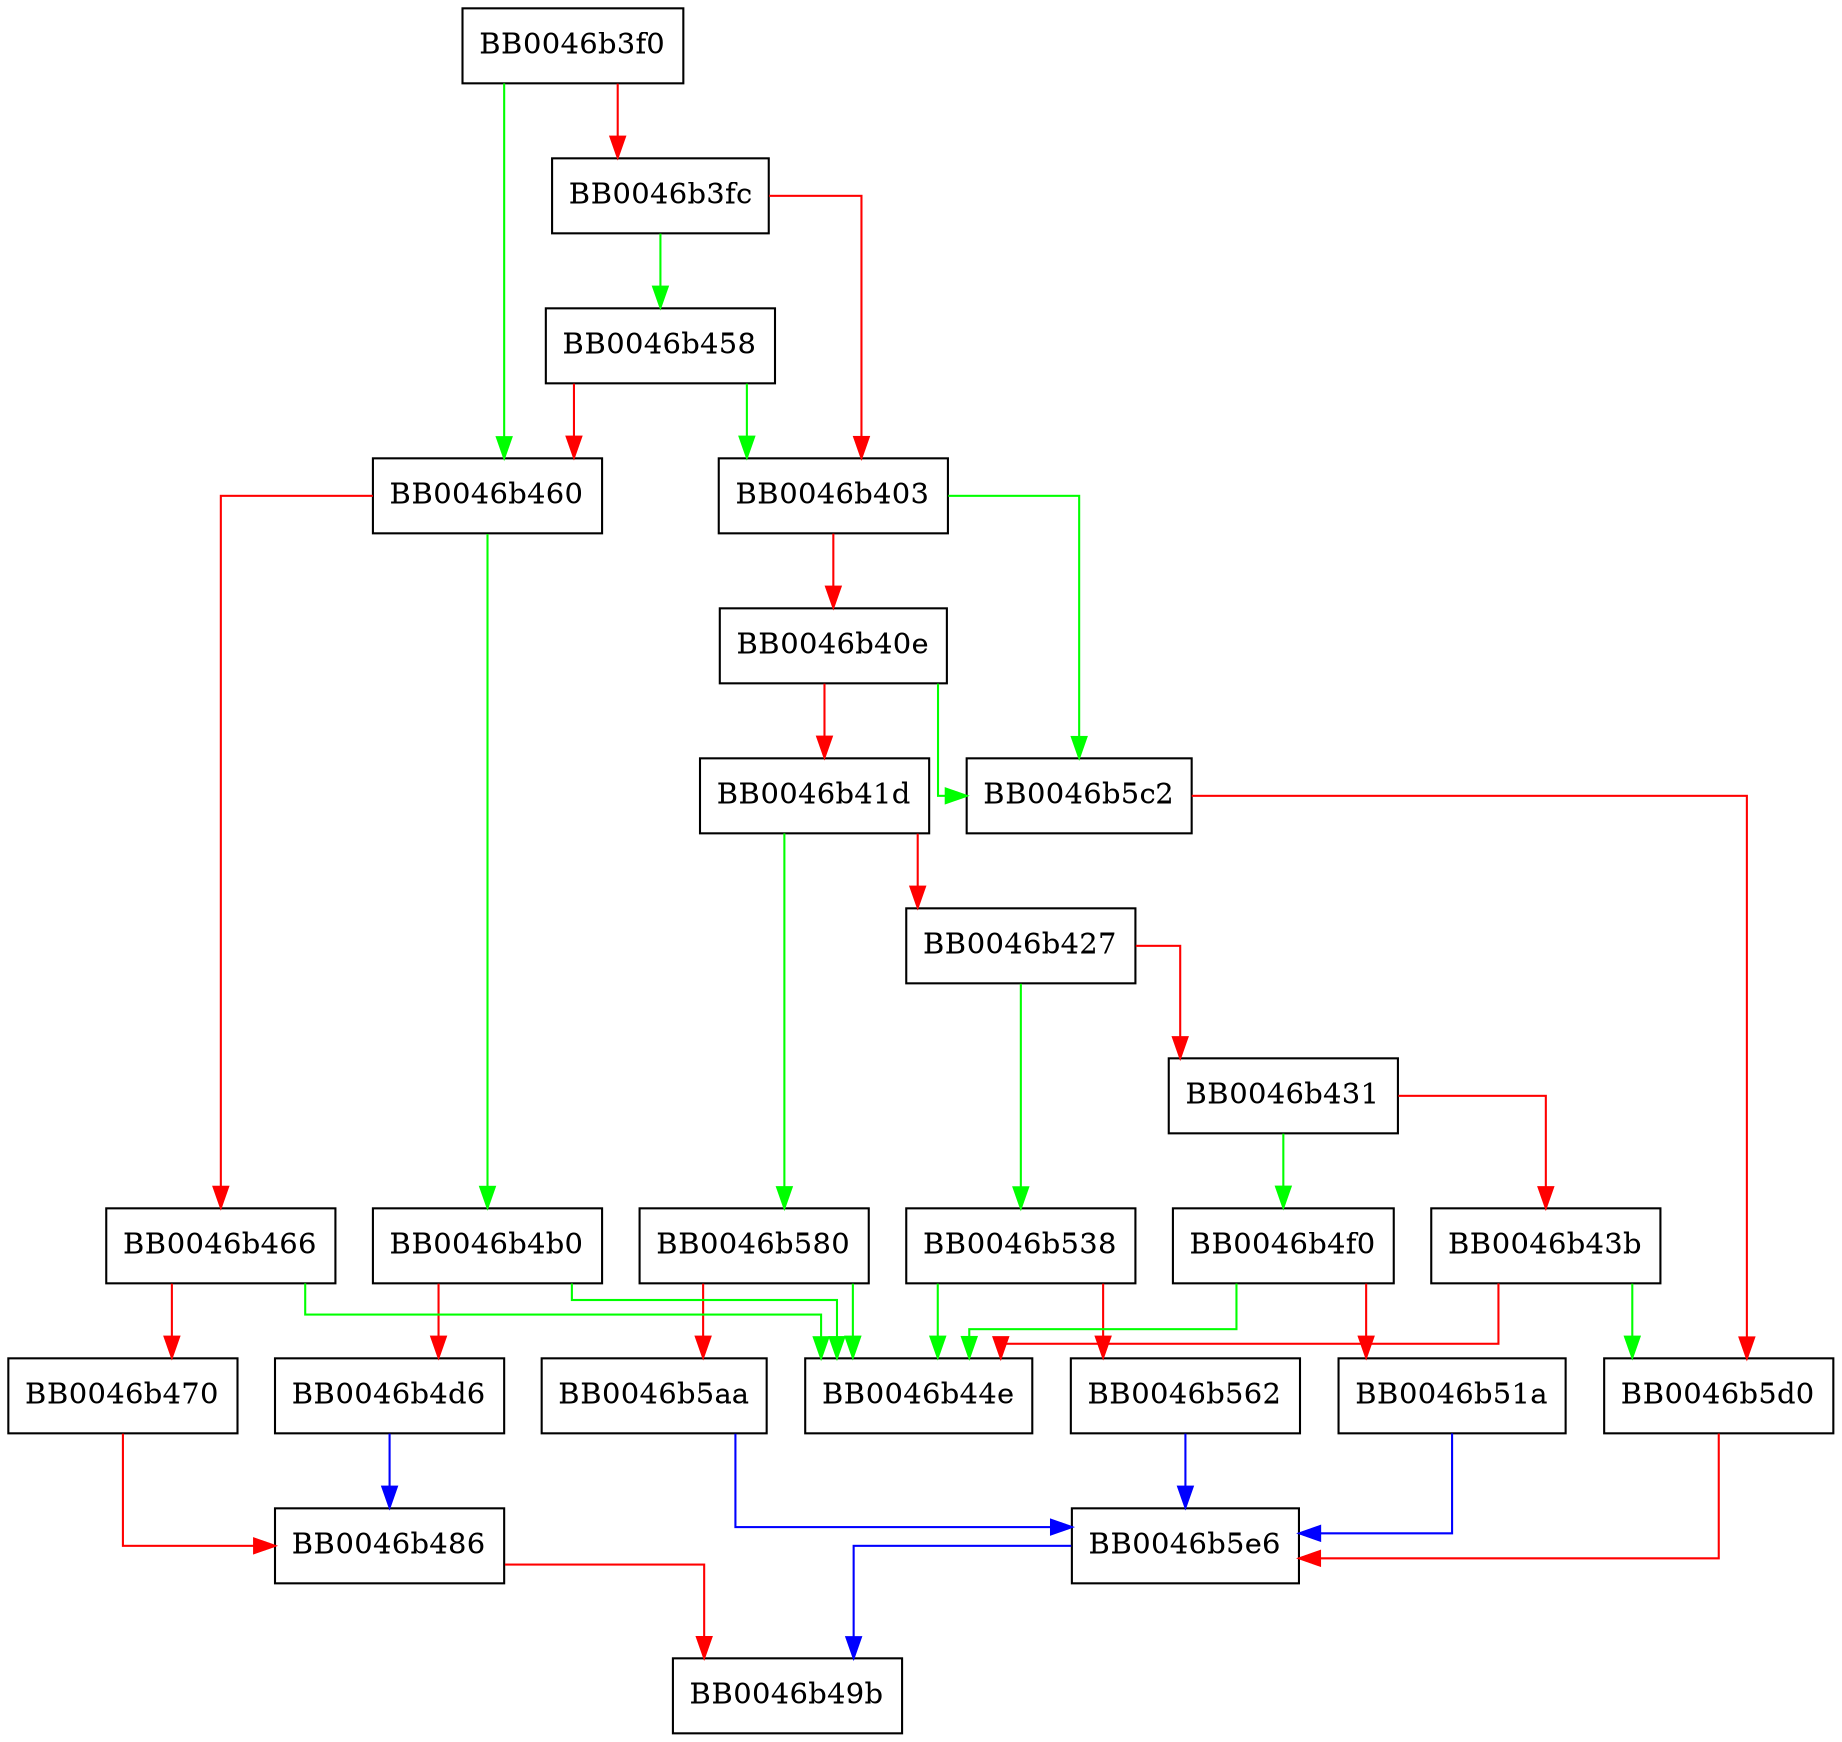 digraph bio_open_default {
  node [shape="box"];
  graph [splines=ortho];
  BB0046b3f0 -> BB0046b460 [color="green"];
  BB0046b3f0 -> BB0046b3fc [color="red"];
  BB0046b3fc -> BB0046b458 [color="green"];
  BB0046b3fc -> BB0046b403 [color="red"];
  BB0046b403 -> BB0046b5c2 [color="green"];
  BB0046b403 -> BB0046b40e [color="red"];
  BB0046b40e -> BB0046b5c2 [color="green"];
  BB0046b40e -> BB0046b41d [color="red"];
  BB0046b41d -> BB0046b580 [color="green"];
  BB0046b41d -> BB0046b427 [color="red"];
  BB0046b427 -> BB0046b538 [color="green"];
  BB0046b427 -> BB0046b431 [color="red"];
  BB0046b431 -> BB0046b4f0 [color="green"];
  BB0046b431 -> BB0046b43b [color="red"];
  BB0046b43b -> BB0046b5d0 [color="green"];
  BB0046b43b -> BB0046b44e [color="red"];
  BB0046b458 -> BB0046b403 [color="green"];
  BB0046b458 -> BB0046b460 [color="red"];
  BB0046b460 -> BB0046b4b0 [color="green"];
  BB0046b460 -> BB0046b466 [color="red"];
  BB0046b466 -> BB0046b44e [color="green"];
  BB0046b466 -> BB0046b470 [color="red"];
  BB0046b470 -> BB0046b486 [color="red"];
  BB0046b486 -> BB0046b49b [color="red"];
  BB0046b4b0 -> BB0046b44e [color="green"];
  BB0046b4b0 -> BB0046b4d6 [color="red"];
  BB0046b4d6 -> BB0046b486 [color="blue"];
  BB0046b4f0 -> BB0046b44e [color="green"];
  BB0046b4f0 -> BB0046b51a [color="red"];
  BB0046b51a -> BB0046b5e6 [color="blue"];
  BB0046b538 -> BB0046b44e [color="green"];
  BB0046b538 -> BB0046b562 [color="red"];
  BB0046b562 -> BB0046b5e6 [color="blue"];
  BB0046b580 -> BB0046b44e [color="green"];
  BB0046b580 -> BB0046b5aa [color="red"];
  BB0046b5aa -> BB0046b5e6 [color="blue"];
  BB0046b5c2 -> BB0046b5d0 [color="red"];
  BB0046b5d0 -> BB0046b5e6 [color="red"];
  BB0046b5e6 -> BB0046b49b [color="blue"];
}